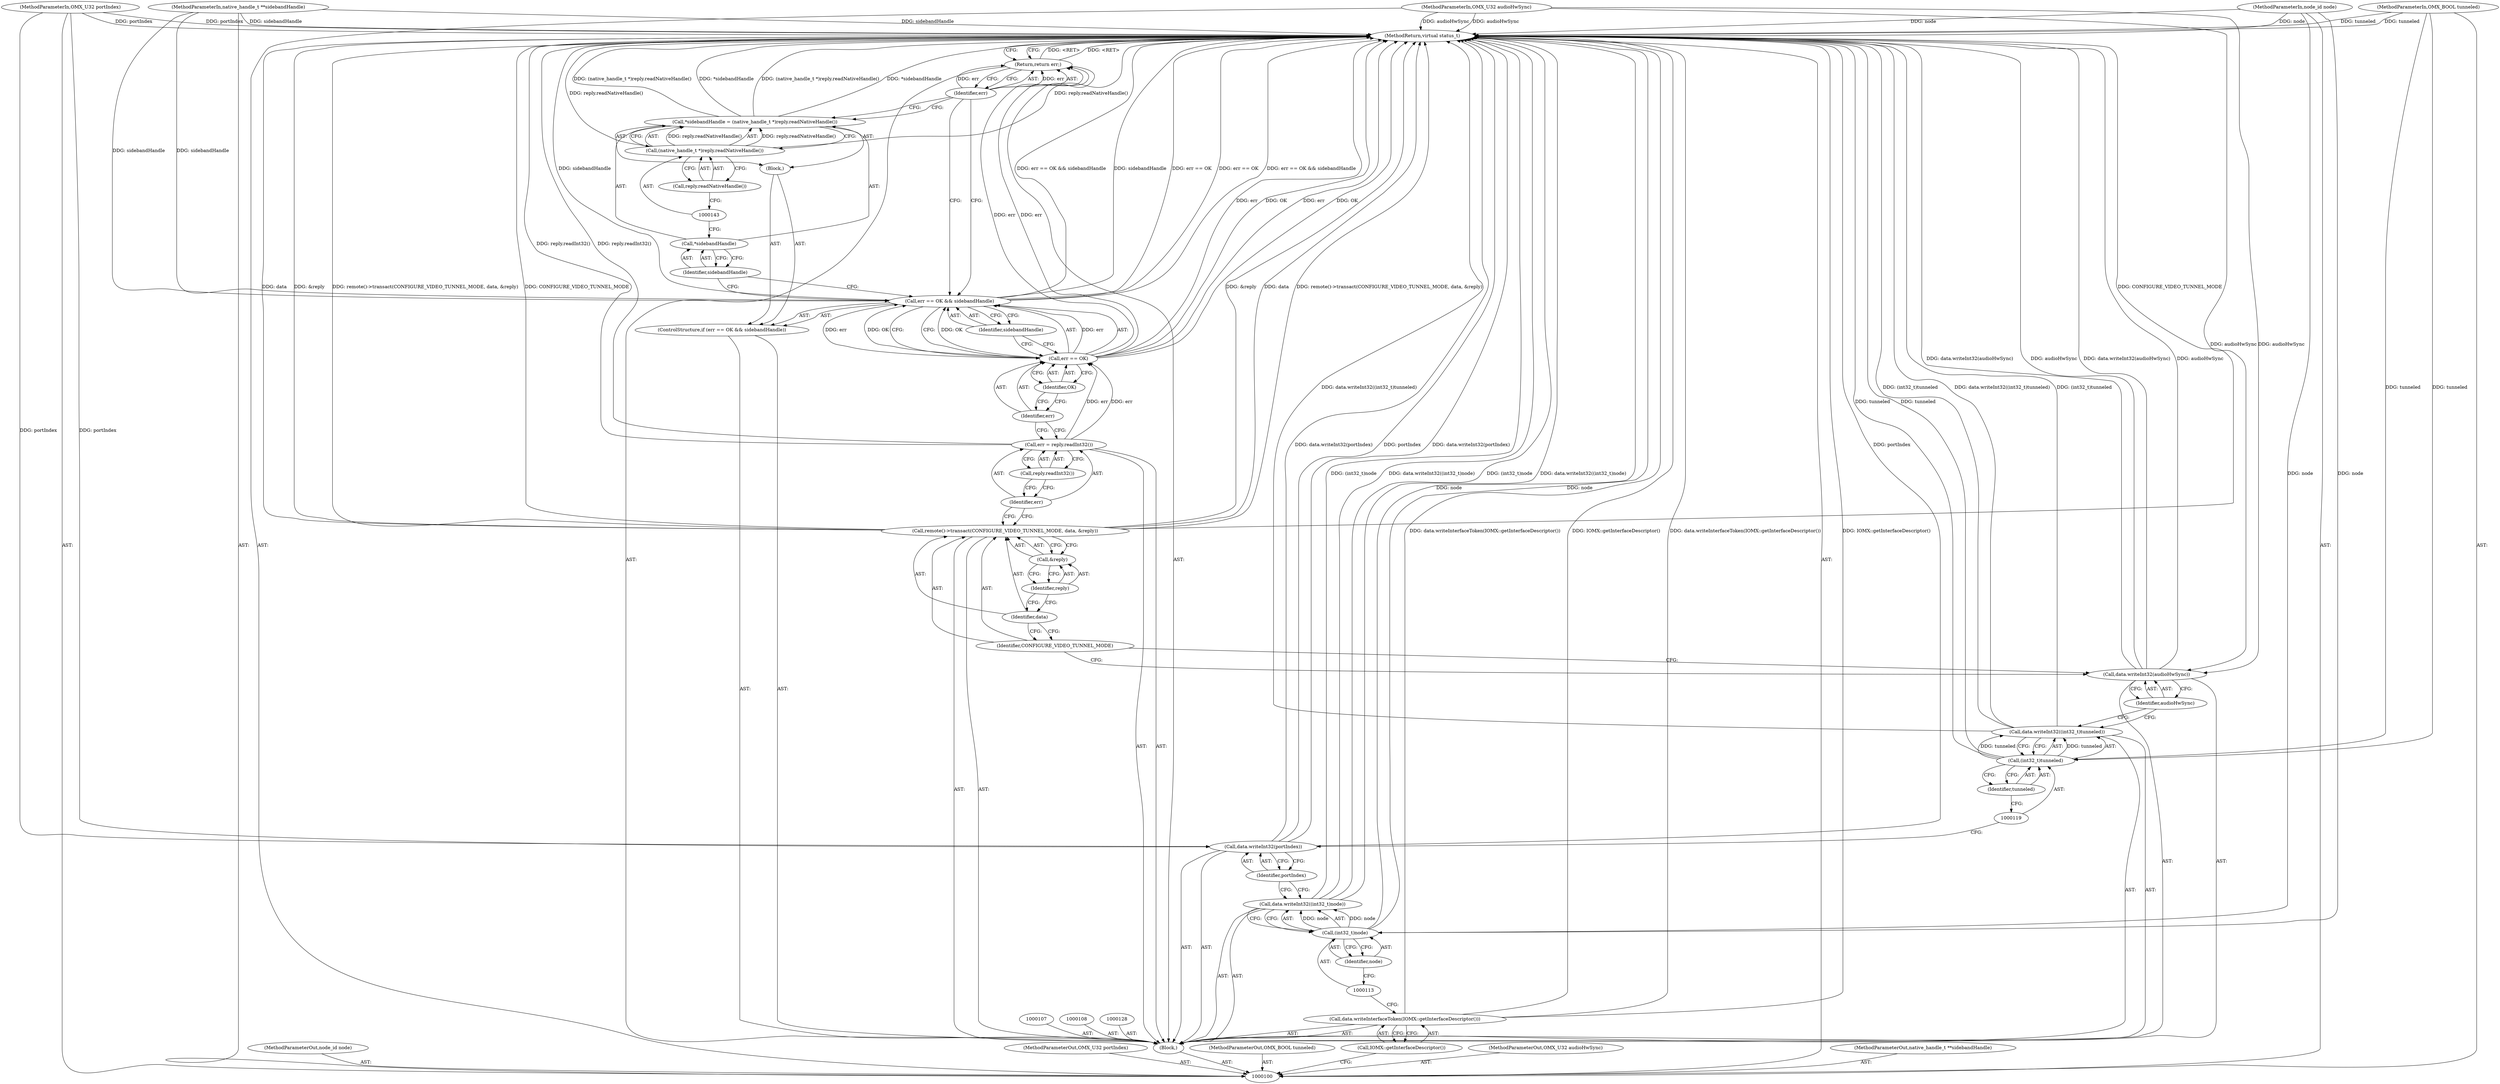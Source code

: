digraph "0_Android_25be9ac20db51044e1b09ca67906355e4f328d48" {
"1000147" [label="(MethodReturn,virtual status_t)"];
"1000124" [label="(Identifier,CONFIGURE_VIDEO_TUNNEL_MODE)"];
"1000125" [label="(Identifier,data)"];
"1000126" [label="(Call,&reply)"];
"1000127" [label="(Identifier,reply)"];
"1000123" [label="(Call,remote()->transact(CONFIGURE_VIDEO_TUNNEL_MODE, data, &reply))"];
"1000129" [label="(Call,err = reply.readInt32())"];
"1000130" [label="(Identifier,err)"];
"1000131" [label="(Call,reply.readInt32())"];
"1000133" [label="(Call,err == OK && sidebandHandle)"];
"1000134" [label="(Call,err == OK)"];
"1000135" [label="(Identifier,err)"];
"1000136" [label="(Identifier,OK)"];
"1000137" [label="(Identifier,sidebandHandle)"];
"1000138" [label="(Block,)"];
"1000132" [label="(ControlStructure,if (err == OK && sidebandHandle))"];
"1000139" [label="(Call,*sidebandHandle = (native_handle_t *)reply.readNativeHandle())"];
"1000140" [label="(Call,*sidebandHandle)"];
"1000141" [label="(Identifier,sidebandHandle)"];
"1000142" [label="(Call,(native_handle_t *)reply.readNativeHandle())"];
"1000144" [label="(Call,reply.readNativeHandle())"];
"1000146" [label="(Identifier,err)"];
"1000145" [label="(Return,return err;)"];
"1000101" [label="(MethodParameterIn,node_id node)"];
"1000209" [label="(MethodParameterOut,node_id node)"];
"1000102" [label="(MethodParameterIn,OMX_U32 portIndex)"];
"1000210" [label="(MethodParameterOut,OMX_U32 portIndex)"];
"1000103" [label="(MethodParameterIn,OMX_BOOL tunneled)"];
"1000211" [label="(MethodParameterOut,OMX_BOOL tunneled)"];
"1000104" [label="(MethodParameterIn,OMX_U32 audioHwSync)"];
"1000212" [label="(MethodParameterOut,OMX_U32 audioHwSync)"];
"1000105" [label="(MethodParameterIn,native_handle_t **sidebandHandle)"];
"1000213" [label="(MethodParameterOut,native_handle_t **sidebandHandle)"];
"1000106" [label="(Block,)"];
"1000110" [label="(Call,IOMX::getInterfaceDescriptor())"];
"1000109" [label="(Call,data.writeInterfaceToken(IOMX::getInterfaceDescriptor()))"];
"1000112" [label="(Call,(int32_t)node)"];
"1000114" [label="(Identifier,node)"];
"1000111" [label="(Call,data.writeInt32((int32_t)node))"];
"1000116" [label="(Identifier,portIndex)"];
"1000115" [label="(Call,data.writeInt32(portIndex))"];
"1000118" [label="(Call,(int32_t)tunneled)"];
"1000120" [label="(Identifier,tunneled)"];
"1000117" [label="(Call,data.writeInt32((int32_t)tunneled))"];
"1000122" [label="(Identifier,audioHwSync)"];
"1000121" [label="(Call,data.writeInt32(audioHwSync))"];
"1000147" -> "1000100"  [label="AST: "];
"1000147" -> "1000145"  [label="CFG: "];
"1000145" -> "1000147"  [label="DDG: <RET>"];
"1000117" -> "1000147"  [label="DDG: data.writeInt32((int32_t)tunneled)"];
"1000117" -> "1000147"  [label="DDG: (int32_t)tunneled"];
"1000123" -> "1000147"  [label="DDG: &reply"];
"1000123" -> "1000147"  [label="DDG: data"];
"1000123" -> "1000147"  [label="DDG: remote()->transact(CONFIGURE_VIDEO_TUNNEL_MODE, data, &reply)"];
"1000123" -> "1000147"  [label="DDG: CONFIGURE_VIDEO_TUNNEL_MODE"];
"1000139" -> "1000147"  [label="DDG: (native_handle_t *)reply.readNativeHandle()"];
"1000139" -> "1000147"  [label="DDG: *sidebandHandle"];
"1000104" -> "1000147"  [label="DDG: audioHwSync"];
"1000105" -> "1000147"  [label="DDG: sidebandHandle"];
"1000112" -> "1000147"  [label="DDG: node"];
"1000103" -> "1000147"  [label="DDG: tunneled"];
"1000142" -> "1000147"  [label="DDG: reply.readNativeHandle()"];
"1000133" -> "1000147"  [label="DDG: err == OK"];
"1000133" -> "1000147"  [label="DDG: err == OK && sidebandHandle"];
"1000133" -> "1000147"  [label="DDG: sidebandHandle"];
"1000115" -> "1000147"  [label="DDG: data.writeInt32(portIndex)"];
"1000115" -> "1000147"  [label="DDG: portIndex"];
"1000121" -> "1000147"  [label="DDG: data.writeInt32(audioHwSync)"];
"1000121" -> "1000147"  [label="DDG: audioHwSync"];
"1000102" -> "1000147"  [label="DDG: portIndex"];
"1000111" -> "1000147"  [label="DDG: (int32_t)node"];
"1000111" -> "1000147"  [label="DDG: data.writeInt32((int32_t)node)"];
"1000134" -> "1000147"  [label="DDG: err"];
"1000134" -> "1000147"  [label="DDG: OK"];
"1000101" -> "1000147"  [label="DDG: node"];
"1000109" -> "1000147"  [label="DDG: IOMX::getInterfaceDescriptor()"];
"1000109" -> "1000147"  [label="DDG: data.writeInterfaceToken(IOMX::getInterfaceDescriptor())"];
"1000118" -> "1000147"  [label="DDG: tunneled"];
"1000129" -> "1000147"  [label="DDG: reply.readInt32()"];
"1000124" -> "1000123"  [label="AST: "];
"1000124" -> "1000121"  [label="CFG: "];
"1000125" -> "1000124"  [label="CFG: "];
"1000125" -> "1000123"  [label="AST: "];
"1000125" -> "1000124"  [label="CFG: "];
"1000127" -> "1000125"  [label="CFG: "];
"1000126" -> "1000123"  [label="AST: "];
"1000126" -> "1000127"  [label="CFG: "];
"1000127" -> "1000126"  [label="AST: "];
"1000123" -> "1000126"  [label="CFG: "];
"1000127" -> "1000126"  [label="AST: "];
"1000127" -> "1000125"  [label="CFG: "];
"1000126" -> "1000127"  [label="CFG: "];
"1000123" -> "1000106"  [label="AST: "];
"1000123" -> "1000126"  [label="CFG: "];
"1000124" -> "1000123"  [label="AST: "];
"1000125" -> "1000123"  [label="AST: "];
"1000126" -> "1000123"  [label="AST: "];
"1000130" -> "1000123"  [label="CFG: "];
"1000123" -> "1000147"  [label="DDG: &reply"];
"1000123" -> "1000147"  [label="DDG: data"];
"1000123" -> "1000147"  [label="DDG: remote()->transact(CONFIGURE_VIDEO_TUNNEL_MODE, data, &reply)"];
"1000123" -> "1000147"  [label="DDG: CONFIGURE_VIDEO_TUNNEL_MODE"];
"1000129" -> "1000106"  [label="AST: "];
"1000129" -> "1000131"  [label="CFG: "];
"1000130" -> "1000129"  [label="AST: "];
"1000131" -> "1000129"  [label="AST: "];
"1000135" -> "1000129"  [label="CFG: "];
"1000129" -> "1000147"  [label="DDG: reply.readInt32()"];
"1000129" -> "1000134"  [label="DDG: err"];
"1000130" -> "1000129"  [label="AST: "];
"1000130" -> "1000123"  [label="CFG: "];
"1000131" -> "1000130"  [label="CFG: "];
"1000131" -> "1000129"  [label="AST: "];
"1000131" -> "1000130"  [label="CFG: "];
"1000129" -> "1000131"  [label="CFG: "];
"1000133" -> "1000132"  [label="AST: "];
"1000133" -> "1000134"  [label="CFG: "];
"1000133" -> "1000137"  [label="CFG: "];
"1000134" -> "1000133"  [label="AST: "];
"1000137" -> "1000133"  [label="AST: "];
"1000141" -> "1000133"  [label="CFG: "];
"1000146" -> "1000133"  [label="CFG: "];
"1000133" -> "1000147"  [label="DDG: err == OK"];
"1000133" -> "1000147"  [label="DDG: err == OK && sidebandHandle"];
"1000133" -> "1000147"  [label="DDG: sidebandHandle"];
"1000134" -> "1000133"  [label="DDG: err"];
"1000134" -> "1000133"  [label="DDG: OK"];
"1000105" -> "1000133"  [label="DDG: sidebandHandle"];
"1000134" -> "1000133"  [label="AST: "];
"1000134" -> "1000136"  [label="CFG: "];
"1000135" -> "1000134"  [label="AST: "];
"1000136" -> "1000134"  [label="AST: "];
"1000137" -> "1000134"  [label="CFG: "];
"1000133" -> "1000134"  [label="CFG: "];
"1000134" -> "1000147"  [label="DDG: err"];
"1000134" -> "1000147"  [label="DDG: OK"];
"1000134" -> "1000133"  [label="DDG: err"];
"1000134" -> "1000133"  [label="DDG: OK"];
"1000129" -> "1000134"  [label="DDG: err"];
"1000134" -> "1000145"  [label="DDG: err"];
"1000135" -> "1000134"  [label="AST: "];
"1000135" -> "1000129"  [label="CFG: "];
"1000136" -> "1000135"  [label="CFG: "];
"1000136" -> "1000134"  [label="AST: "];
"1000136" -> "1000135"  [label="CFG: "];
"1000134" -> "1000136"  [label="CFG: "];
"1000137" -> "1000133"  [label="AST: "];
"1000137" -> "1000134"  [label="CFG: "];
"1000133" -> "1000137"  [label="CFG: "];
"1000138" -> "1000132"  [label="AST: "];
"1000139" -> "1000138"  [label="AST: "];
"1000132" -> "1000106"  [label="AST: "];
"1000133" -> "1000132"  [label="AST: "];
"1000138" -> "1000132"  [label="AST: "];
"1000139" -> "1000138"  [label="AST: "];
"1000139" -> "1000142"  [label="CFG: "];
"1000140" -> "1000139"  [label="AST: "];
"1000142" -> "1000139"  [label="AST: "];
"1000146" -> "1000139"  [label="CFG: "];
"1000139" -> "1000147"  [label="DDG: (native_handle_t *)reply.readNativeHandle()"];
"1000139" -> "1000147"  [label="DDG: *sidebandHandle"];
"1000142" -> "1000139"  [label="DDG: reply.readNativeHandle()"];
"1000140" -> "1000139"  [label="AST: "];
"1000140" -> "1000141"  [label="CFG: "];
"1000141" -> "1000140"  [label="AST: "];
"1000143" -> "1000140"  [label="CFG: "];
"1000141" -> "1000140"  [label="AST: "];
"1000141" -> "1000133"  [label="CFG: "];
"1000140" -> "1000141"  [label="CFG: "];
"1000142" -> "1000139"  [label="AST: "];
"1000142" -> "1000144"  [label="CFG: "];
"1000143" -> "1000142"  [label="AST: "];
"1000144" -> "1000142"  [label="AST: "];
"1000139" -> "1000142"  [label="CFG: "];
"1000142" -> "1000147"  [label="DDG: reply.readNativeHandle()"];
"1000142" -> "1000139"  [label="DDG: reply.readNativeHandle()"];
"1000144" -> "1000142"  [label="AST: "];
"1000144" -> "1000143"  [label="CFG: "];
"1000142" -> "1000144"  [label="CFG: "];
"1000146" -> "1000145"  [label="AST: "];
"1000146" -> "1000139"  [label="CFG: "];
"1000146" -> "1000133"  [label="CFG: "];
"1000145" -> "1000146"  [label="CFG: "];
"1000146" -> "1000145"  [label="DDG: err"];
"1000145" -> "1000106"  [label="AST: "];
"1000145" -> "1000146"  [label="CFG: "];
"1000146" -> "1000145"  [label="AST: "];
"1000147" -> "1000145"  [label="CFG: "];
"1000145" -> "1000147"  [label="DDG: <RET>"];
"1000146" -> "1000145"  [label="DDG: err"];
"1000134" -> "1000145"  [label="DDG: err"];
"1000101" -> "1000100"  [label="AST: "];
"1000101" -> "1000147"  [label="DDG: node"];
"1000101" -> "1000112"  [label="DDG: node"];
"1000209" -> "1000100"  [label="AST: "];
"1000102" -> "1000100"  [label="AST: "];
"1000102" -> "1000147"  [label="DDG: portIndex"];
"1000102" -> "1000115"  [label="DDG: portIndex"];
"1000210" -> "1000100"  [label="AST: "];
"1000103" -> "1000100"  [label="AST: "];
"1000103" -> "1000147"  [label="DDG: tunneled"];
"1000103" -> "1000118"  [label="DDG: tunneled"];
"1000211" -> "1000100"  [label="AST: "];
"1000104" -> "1000100"  [label="AST: "];
"1000104" -> "1000147"  [label="DDG: audioHwSync"];
"1000104" -> "1000121"  [label="DDG: audioHwSync"];
"1000212" -> "1000100"  [label="AST: "];
"1000105" -> "1000100"  [label="AST: "];
"1000105" -> "1000147"  [label="DDG: sidebandHandle"];
"1000105" -> "1000133"  [label="DDG: sidebandHandle"];
"1000213" -> "1000100"  [label="AST: "];
"1000106" -> "1000100"  [label="AST: "];
"1000107" -> "1000106"  [label="AST: "];
"1000108" -> "1000106"  [label="AST: "];
"1000109" -> "1000106"  [label="AST: "];
"1000111" -> "1000106"  [label="AST: "];
"1000115" -> "1000106"  [label="AST: "];
"1000117" -> "1000106"  [label="AST: "];
"1000121" -> "1000106"  [label="AST: "];
"1000123" -> "1000106"  [label="AST: "];
"1000128" -> "1000106"  [label="AST: "];
"1000129" -> "1000106"  [label="AST: "];
"1000132" -> "1000106"  [label="AST: "];
"1000145" -> "1000106"  [label="AST: "];
"1000110" -> "1000109"  [label="AST: "];
"1000110" -> "1000100"  [label="CFG: "];
"1000109" -> "1000110"  [label="CFG: "];
"1000109" -> "1000106"  [label="AST: "];
"1000109" -> "1000110"  [label="CFG: "];
"1000110" -> "1000109"  [label="AST: "];
"1000113" -> "1000109"  [label="CFG: "];
"1000109" -> "1000147"  [label="DDG: IOMX::getInterfaceDescriptor()"];
"1000109" -> "1000147"  [label="DDG: data.writeInterfaceToken(IOMX::getInterfaceDescriptor())"];
"1000112" -> "1000111"  [label="AST: "];
"1000112" -> "1000114"  [label="CFG: "];
"1000113" -> "1000112"  [label="AST: "];
"1000114" -> "1000112"  [label="AST: "];
"1000111" -> "1000112"  [label="CFG: "];
"1000112" -> "1000147"  [label="DDG: node"];
"1000112" -> "1000111"  [label="DDG: node"];
"1000101" -> "1000112"  [label="DDG: node"];
"1000114" -> "1000112"  [label="AST: "];
"1000114" -> "1000113"  [label="CFG: "];
"1000112" -> "1000114"  [label="CFG: "];
"1000111" -> "1000106"  [label="AST: "];
"1000111" -> "1000112"  [label="CFG: "];
"1000112" -> "1000111"  [label="AST: "];
"1000116" -> "1000111"  [label="CFG: "];
"1000111" -> "1000147"  [label="DDG: (int32_t)node"];
"1000111" -> "1000147"  [label="DDG: data.writeInt32((int32_t)node)"];
"1000112" -> "1000111"  [label="DDG: node"];
"1000116" -> "1000115"  [label="AST: "];
"1000116" -> "1000111"  [label="CFG: "];
"1000115" -> "1000116"  [label="CFG: "];
"1000115" -> "1000106"  [label="AST: "];
"1000115" -> "1000116"  [label="CFG: "];
"1000116" -> "1000115"  [label="AST: "];
"1000119" -> "1000115"  [label="CFG: "];
"1000115" -> "1000147"  [label="DDG: data.writeInt32(portIndex)"];
"1000115" -> "1000147"  [label="DDG: portIndex"];
"1000102" -> "1000115"  [label="DDG: portIndex"];
"1000118" -> "1000117"  [label="AST: "];
"1000118" -> "1000120"  [label="CFG: "];
"1000119" -> "1000118"  [label="AST: "];
"1000120" -> "1000118"  [label="AST: "];
"1000117" -> "1000118"  [label="CFG: "];
"1000118" -> "1000147"  [label="DDG: tunneled"];
"1000118" -> "1000117"  [label="DDG: tunneled"];
"1000103" -> "1000118"  [label="DDG: tunneled"];
"1000120" -> "1000118"  [label="AST: "];
"1000120" -> "1000119"  [label="CFG: "];
"1000118" -> "1000120"  [label="CFG: "];
"1000117" -> "1000106"  [label="AST: "];
"1000117" -> "1000118"  [label="CFG: "];
"1000118" -> "1000117"  [label="AST: "];
"1000122" -> "1000117"  [label="CFG: "];
"1000117" -> "1000147"  [label="DDG: data.writeInt32((int32_t)tunneled)"];
"1000117" -> "1000147"  [label="DDG: (int32_t)tunneled"];
"1000118" -> "1000117"  [label="DDG: tunneled"];
"1000122" -> "1000121"  [label="AST: "];
"1000122" -> "1000117"  [label="CFG: "];
"1000121" -> "1000122"  [label="CFG: "];
"1000121" -> "1000106"  [label="AST: "];
"1000121" -> "1000122"  [label="CFG: "];
"1000122" -> "1000121"  [label="AST: "];
"1000124" -> "1000121"  [label="CFG: "];
"1000121" -> "1000147"  [label="DDG: data.writeInt32(audioHwSync)"];
"1000121" -> "1000147"  [label="DDG: audioHwSync"];
"1000104" -> "1000121"  [label="DDG: audioHwSync"];
}
